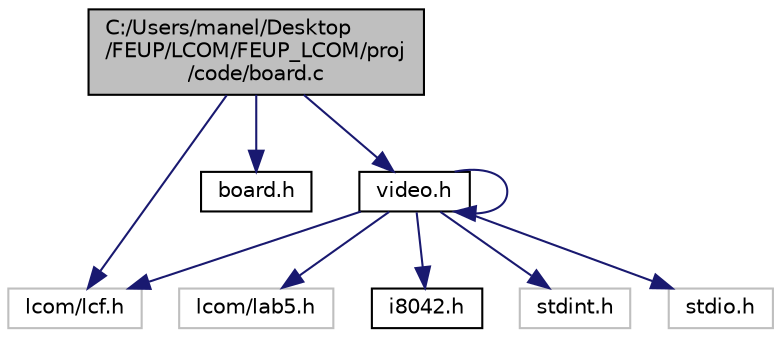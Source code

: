 digraph "C:/Users/manel/Desktop/FEUP/LCOM/FEUP_LCOM/proj/code/board.c"
{
 // INTERACTIVE_SVG=YES
 // LATEX_PDF_SIZE
  bgcolor="transparent";
  edge [fontname="Helvetica",fontsize="10",labelfontname="Helvetica",labelfontsize="10"];
  node [fontname="Helvetica",fontsize="10",shape=record];
  Node0 [label="C:/Users/manel/Desktop\l/FEUP/LCOM/FEUP_LCOM/proj\l/code/board.c",height=0.2,width=0.4,color="black", fillcolor="grey75", style="filled", fontcolor="black",tooltip=" "];
  Node0 -> Node1 [color="midnightblue",fontsize="10",style="solid"];
  Node1 [label="lcom/lcf.h",height=0.2,width=0.4,color="grey75",tooltip=" "];
  Node0 -> Node2 [color="midnightblue",fontsize="10",style="solid"];
  Node2 [label="board.h",height=0.2,width=0.4,color="black",URL="$board_8h.html",tooltip=" "];
  Node0 -> Node3 [color="midnightblue",fontsize="10",style="solid"];
  Node3 [label="video.h",height=0.2,width=0.4,color="black",URL="$video_8h.html",tooltip=" "];
  Node3 -> Node1 [color="midnightblue",fontsize="10",style="solid"];
  Node3 -> Node4 [color="midnightblue",fontsize="10",style="solid"];
  Node4 [label="lcom/lab5.h",height=0.2,width=0.4,color="grey75",tooltip=" "];
  Node3 -> Node3 [color="midnightblue",fontsize="10",style="solid"];
  Node3 -> Node5 [color="midnightblue",fontsize="10",style="solid"];
  Node5 [label="i8042.h",height=0.2,width=0.4,color="black",URL="$i8042_8h.html",tooltip=" "];
  Node3 -> Node6 [color="midnightblue",fontsize="10",style="solid"];
  Node6 [label="stdint.h",height=0.2,width=0.4,color="grey75",tooltip=" "];
  Node3 -> Node7 [color="midnightblue",fontsize="10",style="solid"];
  Node7 [label="stdio.h",height=0.2,width=0.4,color="grey75",tooltip=" "];
}
